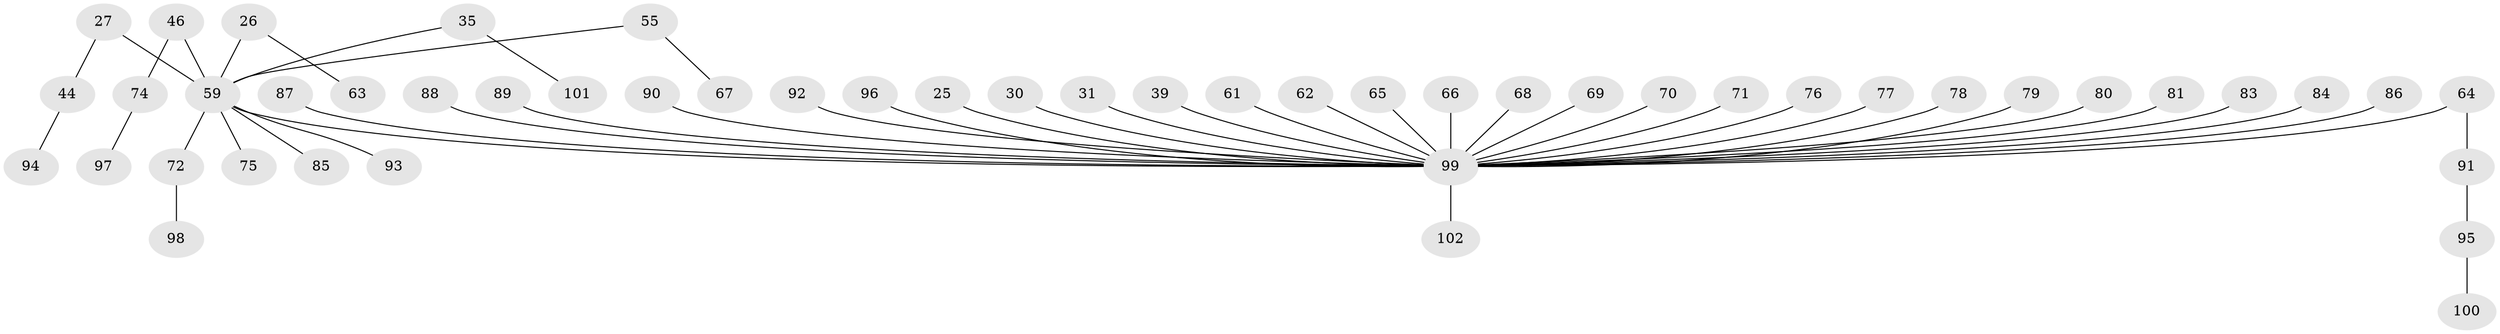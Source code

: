 // original degree distribution, {3: 0.12745098039215685, 7: 0.0196078431372549, 4: 0.049019607843137254, 2: 0.28431372549019607, 5: 0.0196078431372549, 6: 0.0196078431372549, 1: 0.4803921568627451}
// Generated by graph-tools (version 1.1) at 2025/53/03/09/25 04:53:18]
// undirected, 51 vertices, 50 edges
graph export_dot {
graph [start="1"]
  node [color=gray90,style=filled];
  25;
  26;
  27;
  30;
  31;
  35;
  39;
  44;
  46;
  55;
  59 [super="+58"];
  61;
  62;
  63;
  64;
  65;
  66;
  67;
  68;
  69;
  70;
  71;
  72;
  74;
  75;
  76;
  77;
  78;
  79;
  80;
  81;
  83;
  84;
  85;
  86;
  87;
  88;
  89;
  90;
  91;
  92;
  93;
  94;
  95;
  96;
  97;
  98;
  99 [super="+53+73+82+60+24"];
  100;
  101;
  102;
  25 -- 99;
  26 -- 63;
  26 -- 59;
  27 -- 44;
  27 -- 59;
  30 -- 99;
  31 -- 99;
  35 -- 101;
  35 -- 59;
  39 -- 99;
  44 -- 94;
  46 -- 74;
  46 -- 59;
  55 -- 67;
  55 -- 59;
  59 -- 99;
  59 -- 72;
  59 -- 75;
  59 -- 85;
  59 -- 93;
  61 -- 99;
  62 -- 99;
  64 -- 91;
  64 -- 99;
  65 -- 99;
  66 -- 99;
  68 -- 99;
  69 -- 99;
  70 -- 99;
  71 -- 99;
  72 -- 98;
  74 -- 97;
  76 -- 99;
  77 -- 99;
  78 -- 99;
  79 -- 99;
  80 -- 99;
  81 -- 99;
  83 -- 99;
  84 -- 99;
  86 -- 99;
  87 -- 99;
  88 -- 99;
  89 -- 99;
  90 -- 99;
  91 -- 95;
  92 -- 99;
  95 -- 100;
  96 -- 99;
  99 -- 102;
}
